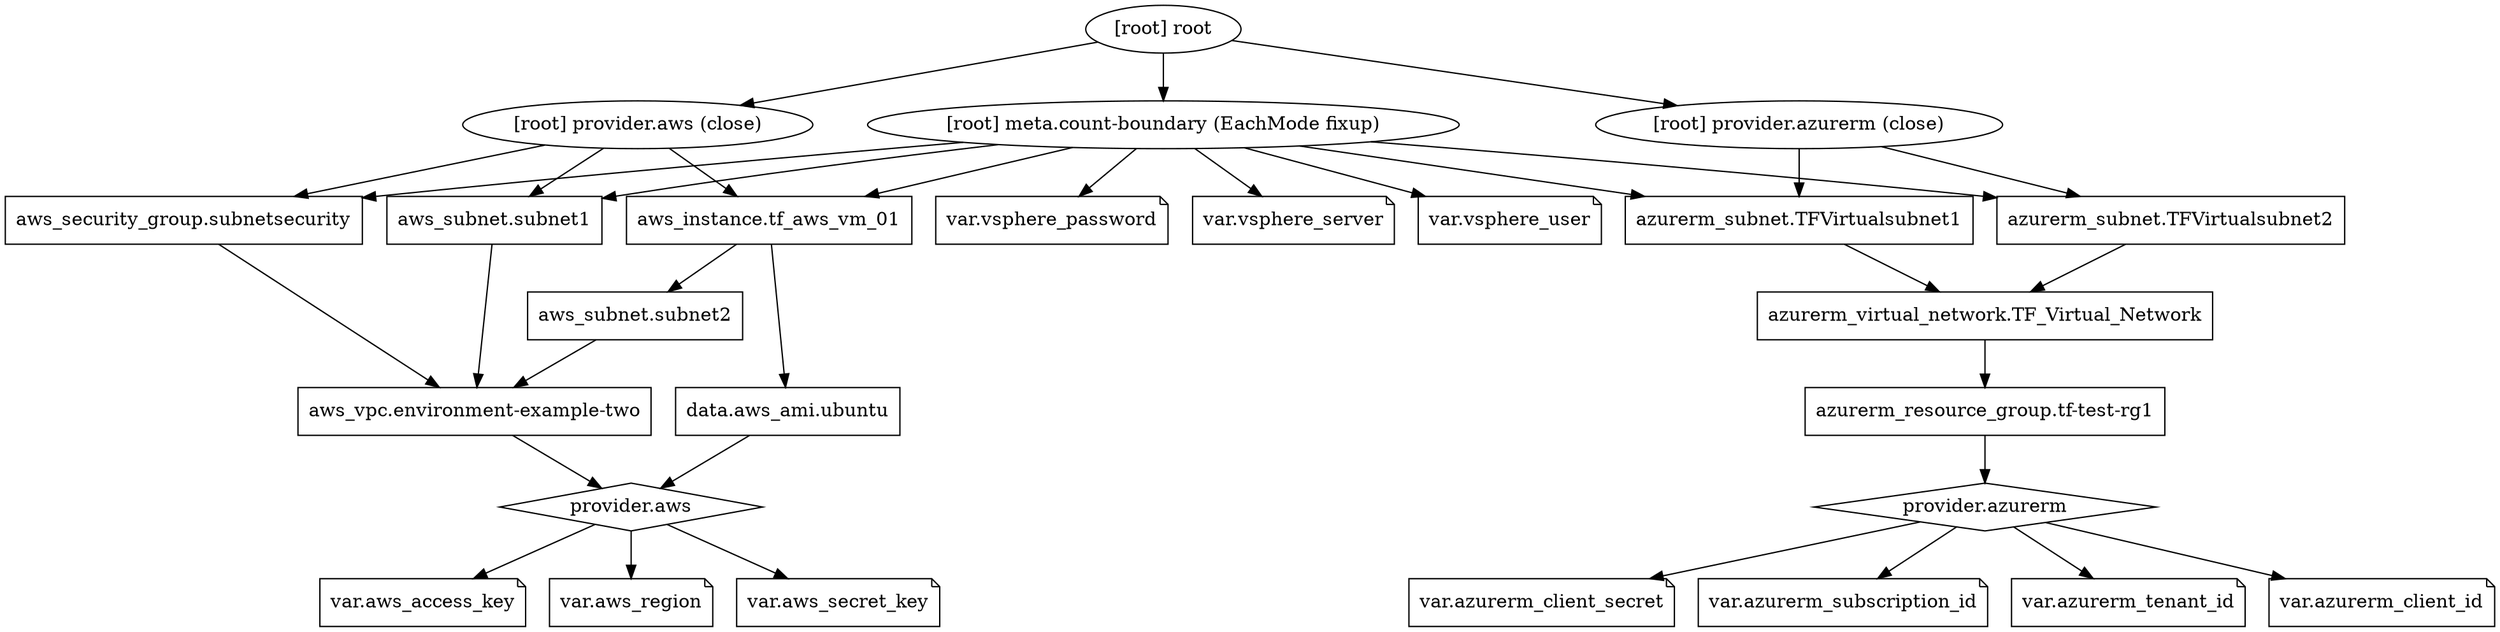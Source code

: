 digraph {
	compound = "true"
	newrank = "true"
	subgraph "root" {
		"[root] aws_instance.tf_aws_vm_01" [label = "aws_instance.tf_aws_vm_01", shape = "box"]
		"[root] aws_security_group.subnetsecurity" [label = "aws_security_group.subnetsecurity", shape = "box"]
		"[root] aws_subnet.subnet1" [label = "aws_subnet.subnet1", shape = "box"]
		"[root] aws_subnet.subnet2" [label = "aws_subnet.subnet2", shape = "box"]
		"[root] aws_vpc.environment-example-two" [label = "aws_vpc.environment-example-two", shape = "box"]
		"[root] azurerm_resource_group.tf-test-rg1" [label = "azurerm_resource_group.tf-test-rg1", shape = "box"]
		"[root] azurerm_subnet.TFVirtualsubnet1" [label = "azurerm_subnet.TFVirtualsubnet1", shape = "box"]
		"[root] azurerm_subnet.TFVirtualsubnet2" [label = "azurerm_subnet.TFVirtualsubnet2", shape = "box"]
		"[root] azurerm_virtual_network.TF_Virtual_Network" [label = "azurerm_virtual_network.TF_Virtual_Network", shape = "box"]
		"[root] data.aws_ami.ubuntu" [label = "data.aws_ami.ubuntu", shape = "box"]
		"[root] provider.aws" [label = "provider.aws", shape = "diamond"]
		"[root] provider.azurerm" [label = "provider.azurerm", shape = "diamond"]
		"[root] var.aws_access_key" [label = "var.aws_access_key", shape = "note"]
		"[root] var.aws_region" [label = "var.aws_region", shape = "note"]
		"[root] var.aws_secret_key" [label = "var.aws_secret_key", shape = "note"]
		"[root] var.azurerm_client_id" [label = "var.azurerm_client_id", shape = "note"]
		"[root] var.azurerm_client_secret" [label = "var.azurerm_client_secret", shape = "note"]
		"[root] var.azurerm_subscription_id" [label = "var.azurerm_subscription_id", shape = "note"]
		"[root] var.azurerm_tenant_id" [label = "var.azurerm_tenant_id", shape = "note"]
		"[root] var.vsphere_password" [label = "var.vsphere_password", shape = "note"]
		"[root] var.vsphere_server" [label = "var.vsphere_server", shape = "note"]
		"[root] var.vsphere_user" [label = "var.vsphere_user", shape = "note"]
		"[root] aws_instance.tf_aws_vm_01" -> "[root] aws_subnet.subnet2"
		"[root] aws_instance.tf_aws_vm_01" -> "[root] data.aws_ami.ubuntu"
		"[root] aws_security_group.subnetsecurity" -> "[root] aws_vpc.environment-example-two"
		"[root] aws_subnet.subnet1" -> "[root] aws_vpc.environment-example-two"
		"[root] aws_subnet.subnet2" -> "[root] aws_vpc.environment-example-two"
		"[root] aws_vpc.environment-example-two" -> "[root] provider.aws"
		"[root] azurerm_resource_group.tf-test-rg1" -> "[root] provider.azurerm"
		"[root] azurerm_subnet.TFVirtualsubnet1" -> "[root] azurerm_virtual_network.TF_Virtual_Network"
		"[root] azurerm_subnet.TFVirtualsubnet2" -> "[root] azurerm_virtual_network.TF_Virtual_Network"
		"[root] azurerm_virtual_network.TF_Virtual_Network" -> "[root] azurerm_resource_group.tf-test-rg1"
		"[root] data.aws_ami.ubuntu" -> "[root] provider.aws"
		"[root] meta.count-boundary (EachMode fixup)" -> "[root] aws_instance.tf_aws_vm_01"
		"[root] meta.count-boundary (EachMode fixup)" -> "[root] aws_security_group.subnetsecurity"
		"[root] meta.count-boundary (EachMode fixup)" -> "[root] aws_subnet.subnet1"
		"[root] meta.count-boundary (EachMode fixup)" -> "[root] azurerm_subnet.TFVirtualsubnet1"
		"[root] meta.count-boundary (EachMode fixup)" -> "[root] azurerm_subnet.TFVirtualsubnet2"
		"[root] meta.count-boundary (EachMode fixup)" -> "[root] var.vsphere_password"
		"[root] meta.count-boundary (EachMode fixup)" -> "[root] var.vsphere_server"
		"[root] meta.count-boundary (EachMode fixup)" -> "[root] var.vsphere_user"
		"[root] provider.aws (close)" -> "[root] aws_instance.tf_aws_vm_01"
		"[root] provider.aws (close)" -> "[root] aws_security_group.subnetsecurity"
		"[root] provider.aws (close)" -> "[root] aws_subnet.subnet1"
		"[root] provider.aws" -> "[root] var.aws_access_key"
		"[root] provider.aws" -> "[root] var.aws_region"
		"[root] provider.aws" -> "[root] var.aws_secret_key"
		"[root] provider.azurerm (close)" -> "[root] azurerm_subnet.TFVirtualsubnet1"
		"[root] provider.azurerm (close)" -> "[root] azurerm_subnet.TFVirtualsubnet2"
		"[root] provider.azurerm" -> "[root] var.azurerm_client_id"
		"[root] provider.azurerm" -> "[root] var.azurerm_client_secret"
		"[root] provider.azurerm" -> "[root] var.azurerm_subscription_id"
		"[root] provider.azurerm" -> "[root] var.azurerm_tenant_id"
		"[root] root" -> "[root] meta.count-boundary (EachMode fixup)"
		"[root] root" -> "[root] provider.aws (close)"
		"[root] root" -> "[root] provider.azurerm (close)"
	}
}

